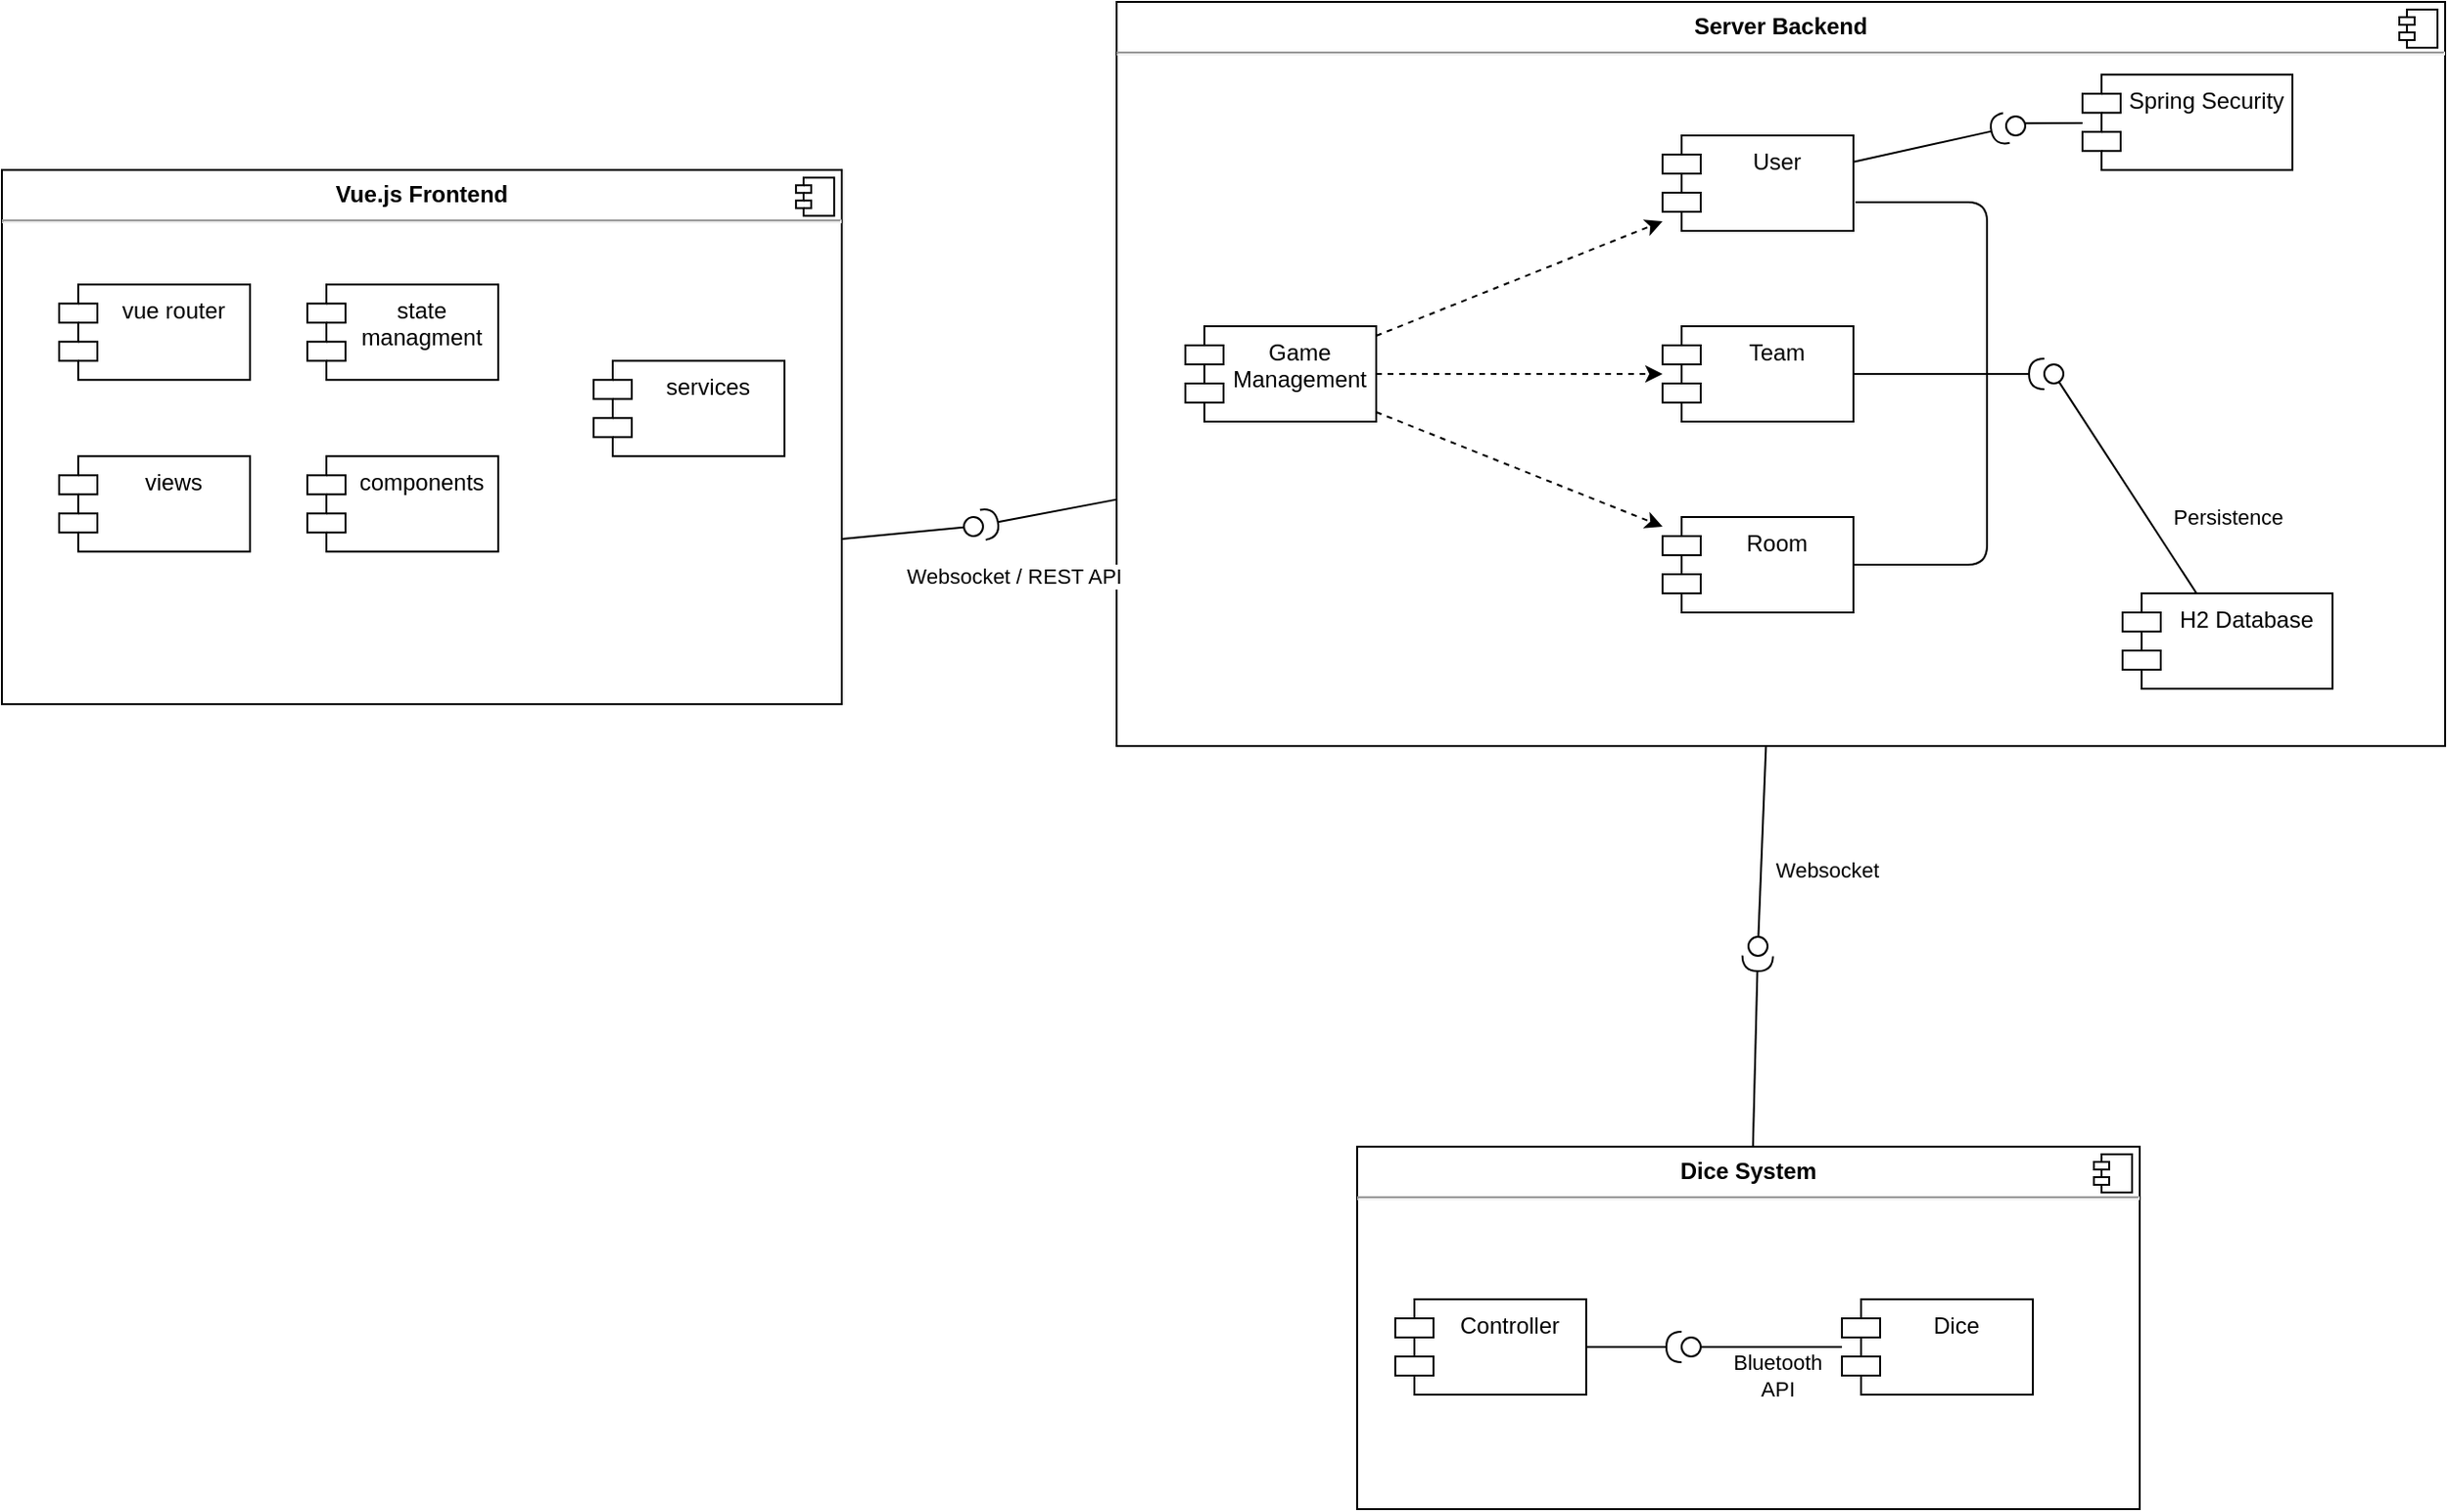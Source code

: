 <mxfile version="14.1.8" type="google"><diagram id="C5RBs43oDa-KdzZeNtuy" name="Page-1"><mxGraphModel dx="2370" dy="1270" grid="1" gridSize="10" guides="1" tooltips="1" connect="1" arrows="1" fold="1" page="1" pageScale="1" pageWidth="827" pageHeight="1169" math="0" shadow="0"><root><mxCell id="WIyWlLk6GJQsqaUBKTNV-0"/><mxCell id="WIyWlLk6GJQsqaUBKTNV-1" parent="WIyWlLk6GJQsqaUBKTNV-0"/><mxCell id="wJvmHSykL-xBjud_CaEO-38" value="&lt;p style=&quot;margin: 0px ; margin-top: 6px ; text-align: center&quot;&gt;&lt;b&gt;Server Backend&lt;/b&gt;&lt;/p&gt;&lt;hr&gt;&lt;p style=&quot;margin: 0px ; margin-left: 8px&quot;&gt;&lt;br&gt;&lt;/p&gt;" style="align=left;overflow=fill;html=1;dropTarget=0;" parent="WIyWlLk6GJQsqaUBKTNV-1" vertex="1"><mxGeometry x="604" y="260" width="696" height="390" as="geometry"/></mxCell><mxCell id="wJvmHSykL-xBjud_CaEO-39" value="" style="shape=component;jettyWidth=8;jettyHeight=4;" parent="wJvmHSykL-xBjud_CaEO-38" vertex="1"><mxGeometry x="1" width="20" height="20" relative="1" as="geometry"><mxPoint x="-24" y="4" as="offset"/></mxGeometry></mxCell><mxCell id="wJvmHSykL-xBjud_CaEO-26" value="&lt;p style=&quot;margin: 0px ; margin-top: 6px ; text-align: center&quot;&gt;&lt;b&gt;Dice System&lt;/b&gt;&lt;/p&gt;&lt;hr&gt;&lt;p style=&quot;margin: 0px ; margin-left: 8px&quot;&gt;&lt;br&gt;&lt;/p&gt;" style="align=left;overflow=fill;html=1;dropTarget=0;" parent="WIyWlLk6GJQsqaUBKTNV-1" vertex="1"><mxGeometry x="730" y="860" width="410" height="190" as="geometry"/></mxCell><mxCell id="wJvmHSykL-xBjud_CaEO-27" value="" style="shape=component;jettyWidth=8;jettyHeight=4;" parent="wJvmHSykL-xBjud_CaEO-26" vertex="1"><mxGeometry x="1" width="20" height="20" relative="1" as="geometry"><mxPoint x="-24" y="4" as="offset"/></mxGeometry></mxCell><mxCell id="wJvmHSykL-xBjud_CaEO-10" value="" style="rounded=0;orthogonalLoop=1;jettySize=auto;html=1;endArrow=none;endFill=0;" parent="WIyWlLk6GJQsqaUBKTNV-1" target="wJvmHSykL-xBjud_CaEO-12" edge="1"><mxGeometry relative="1" as="geometry"><mxPoint x="460" y="541.462" as="sourcePoint"/></mxGeometry></mxCell><mxCell id="wJvmHSykL-xBjud_CaEO-14" value="User" style="shape=module;align=left;spacingLeft=20;align=center;verticalAlign=top;" parent="WIyWlLk6GJQsqaUBKTNV-1" vertex="1"><mxGeometry x="890" y="330" width="100" height="50" as="geometry"/></mxCell><mxCell id="wJvmHSykL-xBjud_CaEO-20" value="H2 Database" style="shape=module;align=left;spacingLeft=20;align=center;verticalAlign=top;" parent="WIyWlLk6GJQsqaUBKTNV-1" vertex="1"><mxGeometry x="1131" y="570" width="110" height="50" as="geometry"/></mxCell><mxCell id="wJvmHSykL-xBjud_CaEO-25" value="Controller" style="shape=module;align=left;spacingLeft=20;align=center;verticalAlign=top;" parent="WIyWlLk6GJQsqaUBKTNV-1" vertex="1"><mxGeometry x="750" y="940" width="100" height="50" as="geometry"/></mxCell><mxCell id="wJvmHSykL-xBjud_CaEO-32" value="Dice" style="shape=module;align=left;spacingLeft=20;align=center;verticalAlign=top;" parent="WIyWlLk6GJQsqaUBKTNV-1" vertex="1"><mxGeometry x="984" y="940" width="100" height="50" as="geometry"/></mxCell><mxCell id="wJvmHSykL-xBjud_CaEO-33" value="Bluetooth&lt;br&gt;API" style="rounded=0;orthogonalLoop=1;jettySize=auto;html=1;endArrow=none;endFill=0;" parent="WIyWlLk6GJQsqaUBKTNV-1" source="wJvmHSykL-xBjud_CaEO-32" target="wJvmHSykL-xBjud_CaEO-35" edge="1"><mxGeometry x="-0.081" y="15" relative="1" as="geometry"><mxPoint x="988.998" y="1070" as="sourcePoint"/><mxPoint as="offset"/></mxGeometry></mxCell><mxCell id="wJvmHSykL-xBjud_CaEO-34" value="" style="rounded=0;orthogonalLoop=1;jettySize=auto;html=1;endArrow=halfCircle;endFill=0;endSize=6;strokeWidth=1;" parent="WIyWlLk6GJQsqaUBKTNV-1" source="wJvmHSykL-xBjud_CaEO-25" target="wJvmHSykL-xBjud_CaEO-35" edge="1"><mxGeometry relative="1" as="geometry"><mxPoint x="950" y="835" as="sourcePoint"/></mxGeometry></mxCell><mxCell id="wJvmHSykL-xBjud_CaEO-35" value="" style="ellipse;whiteSpace=wrap;html=1;fontFamily=Helvetica;fontSize=12;fontColor=#000000;align=center;strokeColor=#000000;fillColor=#ffffff;points=[];aspect=fixed;resizable=0;" parent="WIyWlLk6GJQsqaUBKTNV-1" vertex="1"><mxGeometry x="900" y="960" width="10" height="10" as="geometry"/></mxCell><mxCell id="wJvmHSykL-xBjud_CaEO-40" value="" style="rounded=0;orthogonalLoop=1;jettySize=auto;html=1;endArrow=none;endFill=0;" parent="WIyWlLk6GJQsqaUBKTNV-1" source="wJvmHSykL-xBjud_CaEO-38" target="wJvmHSykL-xBjud_CaEO-42" edge="1"><mxGeometry relative="1" as="geometry"><mxPoint x="390" y="795" as="sourcePoint"/></mxGeometry></mxCell><mxCell id="wJvmHSykL-xBjud_CaEO-44" value="Websocket" style="edgeLabel;html=1;align=center;verticalAlign=middle;resizable=0;points=[];" parent="wJvmHSykL-xBjud_CaEO-40" vertex="1" connectable="0"><mxGeometry x="0.279" y="1" relative="1" as="geometry"><mxPoint x="32.93" y="0.63" as="offset"/></mxGeometry></mxCell><mxCell id="wJvmHSykL-xBjud_CaEO-42" value="" style="ellipse;whiteSpace=wrap;html=1;fontFamily=Helvetica;fontSize=12;fontColor=#000000;align=center;strokeColor=#000000;fillColor=#ffffff;points=[];aspect=fixed;resizable=0;" parent="WIyWlLk6GJQsqaUBKTNV-1" vertex="1"><mxGeometry x="935" y="750" width="10" height="10" as="geometry"/></mxCell><mxCell id="wJvmHSykL-xBjud_CaEO-43" value="" style="rounded=0;orthogonalLoop=1;jettySize=auto;html=1;endArrow=halfCircle;endFill=0;endSize=6;strokeWidth=1;" parent="WIyWlLk6GJQsqaUBKTNV-1" source="wJvmHSykL-xBjud_CaEO-26" target="wJvmHSykL-xBjud_CaEO-42" edge="1"><mxGeometry relative="1" as="geometry"><mxPoint x="949.778" y="860" as="sourcePoint"/><mxPoint x="970" y="730" as="targetPoint"/></mxGeometry></mxCell><mxCell id="wJvmHSykL-xBjud_CaEO-12" value="" style="ellipse;whiteSpace=wrap;html=1;fontFamily=Helvetica;fontSize=12;fontColor=#000000;align=center;strokeColor=#000000;fillColor=#ffffff;points=[];aspect=fixed;resizable=0;" parent="WIyWlLk6GJQsqaUBKTNV-1" vertex="1"><mxGeometry x="524" y="530" width="10" height="10" as="geometry"/></mxCell><mxCell id="wJvmHSykL-xBjud_CaEO-46" value="Websocket / REST API" style="rounded=0;orthogonalLoop=1;jettySize=auto;html=1;endArrow=halfCircle;endFill=0;endSize=6;strokeWidth=1;" parent="WIyWlLk6GJQsqaUBKTNV-1" source="wJvmHSykL-xBjud_CaEO-38" target="wJvmHSykL-xBjud_CaEO-12" edge="1"><mxGeometry x="0.692" y="28" relative="1" as="geometry"><mxPoint x="614" y="309.484" as="sourcePoint"/><mxPoint x="400" y="220" as="targetPoint"/><mxPoint y="1" as="offset"/></mxGeometry></mxCell><mxCell id="wJvmHSykL-xBjud_CaEO-47" value="&lt;p style=&quot;margin: 0px ; margin-top: 6px ; text-align: center&quot;&gt;&lt;b&gt;Vue.js Frontend&lt;/b&gt;&lt;/p&gt;&lt;hr&gt;&lt;p style=&quot;margin: 0px ; margin-left: 8px&quot;&gt;&lt;br&gt;&lt;/p&gt;" style="align=left;overflow=fill;html=1;dropTarget=0;" parent="WIyWlLk6GJQsqaUBKTNV-1" vertex="1"><mxGeometry x="20" y="348.1" width="440" height="280" as="geometry"/></mxCell><mxCell id="wJvmHSykL-xBjud_CaEO-48" value="" style="shape=component;jettyWidth=8;jettyHeight=4;" parent="wJvmHSykL-xBjud_CaEO-47" vertex="1"><mxGeometry x="1" width="20" height="20" relative="1" as="geometry"><mxPoint x="-24" y="4" as="offset"/></mxGeometry></mxCell><mxCell id="wJvmHSykL-xBjud_CaEO-49" value="components" style="shape=module;align=left;spacingLeft=20;align=center;verticalAlign=top;" parent="WIyWlLk6GJQsqaUBKTNV-1" vertex="1"><mxGeometry x="180" y="498.1" width="100" height="50" as="geometry"/></mxCell><mxCell id="wJvmHSykL-xBjud_CaEO-50" value="views" style="shape=module;align=left;spacingLeft=20;align=center;verticalAlign=top;" parent="WIyWlLk6GJQsqaUBKTNV-1" vertex="1"><mxGeometry x="50" y="498.1" width="100" height="50" as="geometry"/></mxCell><mxCell id="wJvmHSykL-xBjud_CaEO-51" value="state&#10;managment" style="shape=module;align=left;spacingLeft=20;align=center;verticalAlign=top;" parent="WIyWlLk6GJQsqaUBKTNV-1" vertex="1"><mxGeometry x="180" y="408.1" width="100" height="50" as="geometry"/></mxCell><mxCell id="wJvmHSykL-xBjud_CaEO-52" value="vue router" style="shape=module;align=left;spacingLeft=20;align=center;verticalAlign=top;" parent="WIyWlLk6GJQsqaUBKTNV-1" vertex="1"><mxGeometry x="50" y="408.1" width="100" height="50" as="geometry"/></mxCell><mxCell id="wJvmHSykL-xBjud_CaEO-53" value="services" style="shape=module;align=left;spacingLeft=20;align=center;verticalAlign=top;" parent="WIyWlLk6GJQsqaUBKTNV-1" vertex="1"><mxGeometry x="330" y="448.1" width="100" height="50" as="geometry"/></mxCell><mxCell id="ic7eH6om4jhrVm0iHdpg-0" value="Spring Security" style="shape=module;align=left;spacingLeft=20;align=center;verticalAlign=top;" vertex="1" parent="WIyWlLk6GJQsqaUBKTNV-1"><mxGeometry x="1110" y="298.1" width="110" height="50" as="geometry"/></mxCell><mxCell id="ic7eH6om4jhrVm0iHdpg-3" value="Game&#10;Management" style="shape=module;align=left;spacingLeft=20;align=center;verticalAlign=top;" vertex="1" parent="WIyWlLk6GJQsqaUBKTNV-1"><mxGeometry x="640" y="430" width="100" height="50" as="geometry"/></mxCell><mxCell id="ic7eH6om4jhrVm0iHdpg-4" value="Team" style="shape=module;align=left;spacingLeft=20;align=center;verticalAlign=top;" vertex="1" parent="WIyWlLk6GJQsqaUBKTNV-1"><mxGeometry x="890" y="430" width="100" height="50" as="geometry"/></mxCell><mxCell id="ic7eH6om4jhrVm0iHdpg-5" value="Room" style="shape=module;align=left;spacingLeft=20;align=center;verticalAlign=top;" vertex="1" parent="WIyWlLk6GJQsqaUBKTNV-1"><mxGeometry x="890" y="530" width="100" height="50" as="geometry"/></mxCell><mxCell id="ic7eH6om4jhrVm0iHdpg-6" value="" style="rounded=0;orthogonalLoop=1;jettySize=auto;html=1;endArrow=none;endFill=0;" edge="1" parent="WIyWlLk6GJQsqaUBKTNV-1" source="ic7eH6om4jhrVm0iHdpg-0"><mxGeometry relative="1" as="geometry"><mxPoint x="1100" y="315.65" as="sourcePoint"/><mxPoint x="1080" y="323.65" as="targetPoint"/></mxGeometry></mxCell><mxCell id="ic7eH6om4jhrVm0iHdpg-7" value="" style="rounded=0;orthogonalLoop=1;jettySize=auto;html=1;endArrow=halfCircle;endFill=0;endSize=6;strokeWidth=1;" edge="1" target="ic7eH6om4jhrVm0iHdpg-12" parent="WIyWlLk6GJQsqaUBKTNV-1" source="wJvmHSykL-xBjud_CaEO-14"><mxGeometry relative="1" as="geometry"><mxPoint x="990" y="339.997" as="sourcePoint"/><mxPoint x="1080.047" y="352.417" as="targetPoint"/></mxGeometry></mxCell><mxCell id="ic7eH6om4jhrVm0iHdpg-12" value="" style="ellipse;whiteSpace=wrap;html=1;fontFamily=Helvetica;fontSize=12;fontColor=#000000;align=center;strokeColor=#000000;fillColor=#ffffff;points=[];aspect=fixed;resizable=0;" vertex="1" parent="WIyWlLk6GJQsqaUBKTNV-1"><mxGeometry x="1070" y="320" width="10" height="10" as="geometry"/></mxCell><mxCell id="ic7eH6om4jhrVm0iHdpg-30" value="Persistence" style="rounded=0;orthogonalLoop=1;jettySize=auto;html=1;endArrow=none;endFill=0;" edge="1" parent="WIyWlLk6GJQsqaUBKTNV-1" source="wJvmHSykL-xBjud_CaEO-20" target="ic7eH6om4jhrVm0iHdpg-29"><mxGeometry x="-0.627" y="-35" relative="1" as="geometry"><mxPoint x="1139.03" y="594" as="sourcePoint"/><mxPoint x="1090" y="490" as="targetPoint"/><mxPoint as="offset"/></mxGeometry></mxCell><mxCell id="ic7eH6om4jhrVm0iHdpg-29" value="" style="ellipse;whiteSpace=wrap;html=1;fontFamily=Helvetica;fontSize=12;fontColor=#000000;align=center;strokeColor=#000000;fillColor=#ffffff;points=[];aspect=fixed;resizable=0;" vertex="1" parent="WIyWlLk6GJQsqaUBKTNV-1"><mxGeometry x="1090" y="450" width="10" height="10" as="geometry"/></mxCell><mxCell id="ic7eH6om4jhrVm0iHdpg-32" value="" style="rounded=0;orthogonalLoop=1;jettySize=auto;html=1;endArrow=halfCircle;endFill=0;endSize=6;strokeWidth=1;exitX=1;exitY=0.5;exitDx=0;exitDy=0;" edge="1" parent="WIyWlLk6GJQsqaUBKTNV-1" source="ic7eH6om4jhrVm0iHdpg-4" target="ic7eH6om4jhrVm0iHdpg-29"><mxGeometry relative="1" as="geometry"><mxPoint x="1000" y="390" as="sourcePoint"/><mxPoint x="1091.464" y="481.464" as="targetPoint"/><Array as="points"/></mxGeometry></mxCell><mxCell id="ic7eH6om4jhrVm0iHdpg-35" value="" style="endArrow=none;html=1;" edge="1" parent="WIyWlLk6GJQsqaUBKTNV-1" source="ic7eH6om4jhrVm0iHdpg-5"><mxGeometry width="50" height="50" relative="1" as="geometry"><mxPoint x="1050" y="440" as="sourcePoint"/><mxPoint x="991" y="365" as="targetPoint"/><Array as="points"><mxPoint x="1060" y="555"/><mxPoint x="1060" y="365"/></Array></mxGeometry></mxCell><mxCell id="ic7eH6om4jhrVm0iHdpg-36" value="" style="endArrow=classic;html=1;dashed=1;" edge="1" parent="WIyWlLk6GJQsqaUBKTNV-1" source="ic7eH6om4jhrVm0iHdpg-3" target="wJvmHSykL-xBjud_CaEO-14"><mxGeometry width="50" height="50" relative="1" as="geometry"><mxPoint x="760" y="410" as="sourcePoint"/><mxPoint x="810" y="360" as="targetPoint"/></mxGeometry></mxCell><mxCell id="ic7eH6om4jhrVm0iHdpg-37" value="" style="endArrow=classic;html=1;dashed=1;" edge="1" parent="WIyWlLk6GJQsqaUBKTNV-1" source="ic7eH6om4jhrVm0iHdpg-3" target="ic7eH6om4jhrVm0iHdpg-4"><mxGeometry width="50" height="50" relative="1" as="geometry"><mxPoint x="760" y="410" as="sourcePoint"/><mxPoint x="810" y="360" as="targetPoint"/></mxGeometry></mxCell><mxCell id="ic7eH6om4jhrVm0iHdpg-38" value="" style="endArrow=classic;html=1;dashed=1;" edge="1" parent="WIyWlLk6GJQsqaUBKTNV-1" source="ic7eH6om4jhrVm0iHdpg-3" target="ic7eH6om4jhrVm0iHdpg-5"><mxGeometry width="50" height="50" relative="1" as="geometry"><mxPoint x="750" y="445" as="sourcePoint"/><mxPoint x="900" y="385" as="targetPoint"/></mxGeometry></mxCell></root></mxGraphModel></diagram></mxfile>